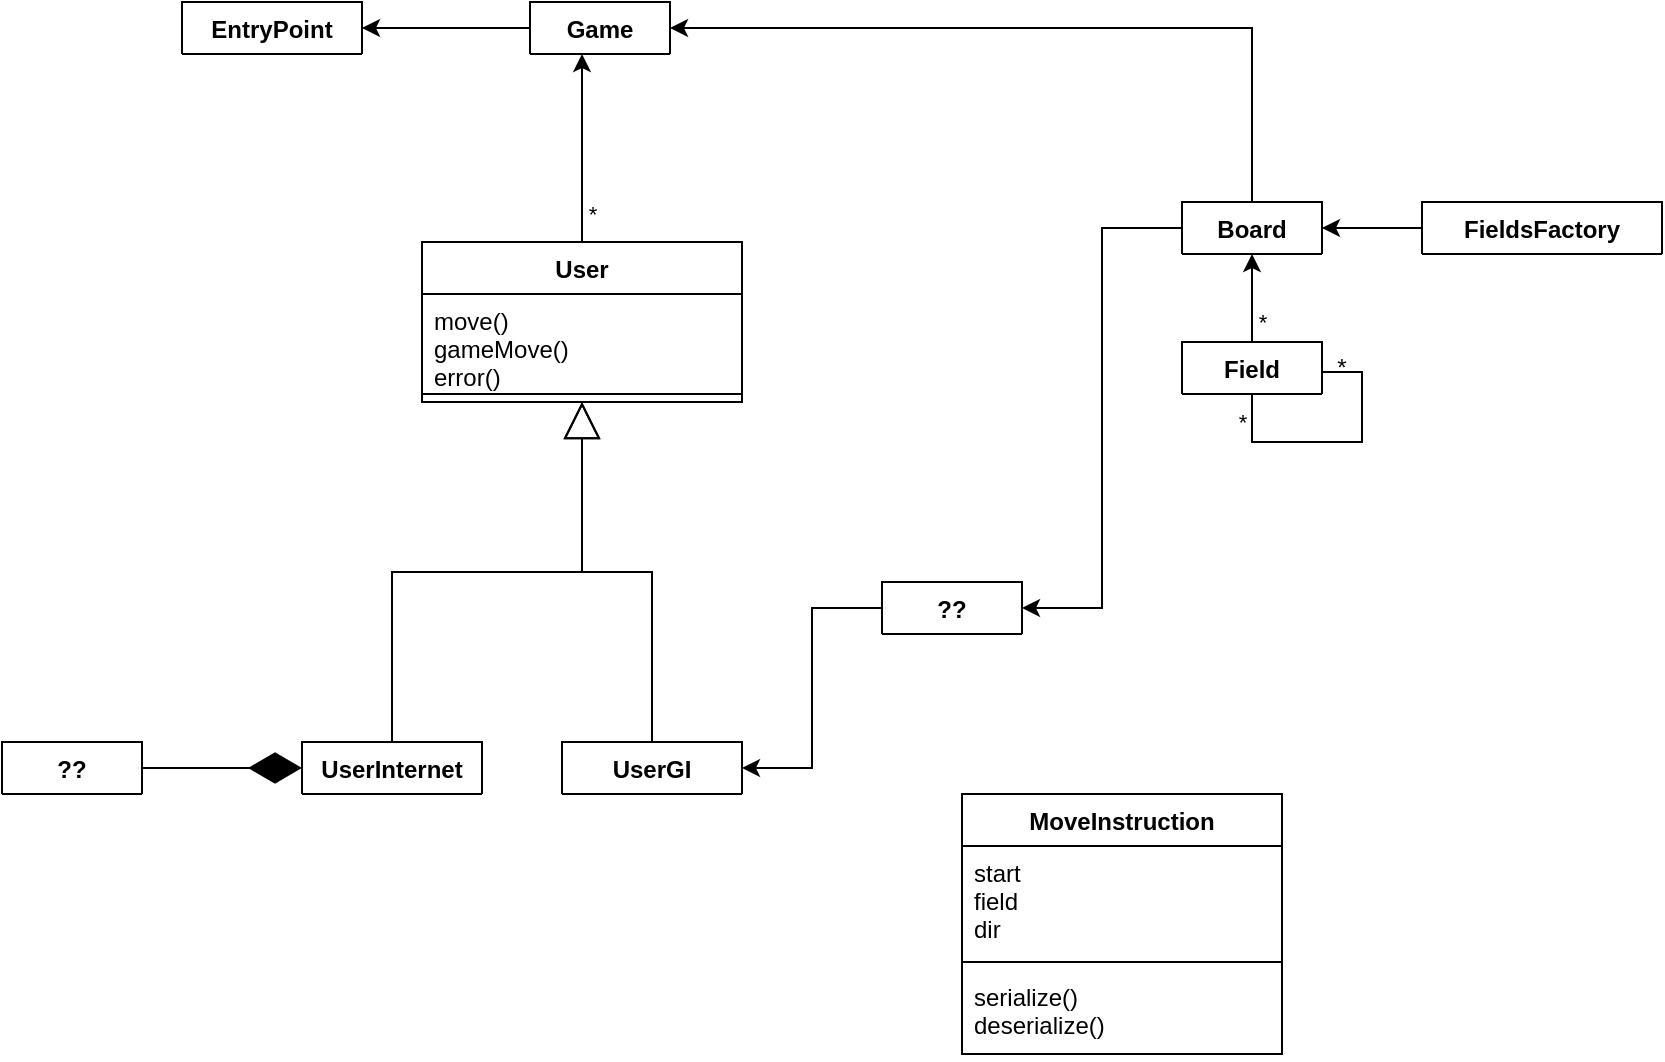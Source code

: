 <mxfile version="15.4.0" type="device"><diagram id="C5RBs43oDa-KdzZeNtuy" name="Page-1"><mxGraphModel dx="395" dy="227" grid="1" gridSize="10" guides="1" tooltips="1" connect="1" arrows="1" fold="1" page="1" pageScale="1" pageWidth="827" pageHeight="1169" math="0" shadow="0"><root><mxCell id="WIyWlLk6GJQsqaUBKTNV-0"/><mxCell id="WIyWlLk6GJQsqaUBKTNV-1" parent="WIyWlLk6GJQsqaUBKTNV-0"/><mxCell id="XcfyE9VCjiOIEWi233EB-8" style="edgeStyle=orthogonalEdgeStyle;rounded=0;orthogonalLoop=1;jettySize=auto;html=1;" parent="WIyWlLk6GJQsqaUBKTNV-1" source="XcfyE9VCjiOIEWi233EB-0" target="XcfyE9VCjiOIEWi233EB-4" edge="1"><mxGeometry relative="1" as="geometry"/></mxCell><mxCell id="XcfyE9VCjiOIEWi233EB-0" value="Game&#10;" style="swimlane;fontStyle=1;align=center;verticalAlign=top;childLayout=stackLayout;horizontal=1;startSize=26;horizontalStack=0;resizeParent=1;resizeParentMax=0;resizeLast=0;collapsible=1;marginBottom=0;" parent="WIyWlLk6GJQsqaUBKTNV-1" vertex="1" collapsed="1"><mxGeometry x="344" y="90" width="70" height="26" as="geometry"><mxRectangle x="330" y="340" width="160" height="86" as="alternateBounds"/></mxGeometry></mxCell><mxCell id="XcfyE9VCjiOIEWi233EB-1" value="+ field: type" style="text;strokeColor=none;fillColor=none;align=left;verticalAlign=top;spacingLeft=4;spacingRight=4;overflow=hidden;rotatable=0;points=[[0,0.5],[1,0.5]];portConstraint=eastwest;" parent="XcfyE9VCjiOIEWi233EB-0" vertex="1"><mxGeometry y="26" width="70" height="26" as="geometry"/></mxCell><mxCell id="XcfyE9VCjiOIEWi233EB-2" value="" style="line;strokeWidth=1;fillColor=none;align=left;verticalAlign=middle;spacingTop=-1;spacingLeft=3;spacingRight=3;rotatable=0;labelPosition=right;points=[];portConstraint=eastwest;" parent="XcfyE9VCjiOIEWi233EB-0" vertex="1"><mxGeometry y="52" width="70" height="8" as="geometry"/></mxCell><mxCell id="XcfyE9VCjiOIEWi233EB-3" value="+ method(type): type" style="text;strokeColor=none;fillColor=none;align=left;verticalAlign=top;spacingLeft=4;spacingRight=4;overflow=hidden;rotatable=0;points=[[0,0.5],[1,0.5]];portConstraint=eastwest;" parent="XcfyE9VCjiOIEWi233EB-0" vertex="1"><mxGeometry y="60" width="70" height="26" as="geometry"/></mxCell><mxCell id="XcfyE9VCjiOIEWi233EB-4" value="EntryPoint" style="swimlane;fontStyle=1;align=center;verticalAlign=top;childLayout=stackLayout;horizontal=1;startSize=26;horizontalStack=0;resizeParent=1;resizeParentMax=0;resizeLast=0;collapsible=1;marginBottom=0;" parent="WIyWlLk6GJQsqaUBKTNV-1" vertex="1" collapsed="1"><mxGeometry x="170" y="90" width="90" height="26" as="geometry"><mxRectangle x="330" y="340" width="160" height="86" as="alternateBounds"/></mxGeometry></mxCell><mxCell id="XcfyE9VCjiOIEWi233EB-5" value="+ field: type" style="text;strokeColor=none;fillColor=none;align=left;verticalAlign=top;spacingLeft=4;spacingRight=4;overflow=hidden;rotatable=0;points=[[0,0.5],[1,0.5]];portConstraint=eastwest;" parent="XcfyE9VCjiOIEWi233EB-4" vertex="1"><mxGeometry y="26" width="90" height="26" as="geometry"/></mxCell><mxCell id="XcfyE9VCjiOIEWi233EB-6" value="" style="line;strokeWidth=1;fillColor=none;align=left;verticalAlign=middle;spacingTop=-1;spacingLeft=3;spacingRight=3;rotatable=0;labelPosition=right;points=[];portConstraint=eastwest;" parent="XcfyE9VCjiOIEWi233EB-4" vertex="1"><mxGeometry y="52" width="90" height="8" as="geometry"/></mxCell><mxCell id="XcfyE9VCjiOIEWi233EB-7" value="+ method(type): type" style="text;strokeColor=none;fillColor=none;align=left;verticalAlign=top;spacingLeft=4;spacingRight=4;overflow=hidden;rotatable=0;points=[[0,0.5],[1,0.5]];portConstraint=eastwest;" parent="XcfyE9VCjiOIEWi233EB-4" vertex="1"><mxGeometry y="60" width="90" height="26" as="geometry"/></mxCell><mxCell id="XcfyE9VCjiOIEWi233EB-9" value="UserInternet" style="swimlane;fontStyle=1;align=center;verticalAlign=top;childLayout=stackLayout;horizontal=1;startSize=26;horizontalStack=0;resizeParent=1;resizeParentMax=0;resizeLast=0;collapsible=1;marginBottom=0;" parent="WIyWlLk6GJQsqaUBKTNV-1" vertex="1" collapsed="1"><mxGeometry x="230" y="460" width="90" height="26" as="geometry"><mxRectangle x="330" y="340" width="160" height="86" as="alternateBounds"/></mxGeometry></mxCell><mxCell id="XcfyE9VCjiOIEWi233EB-10" value="+ field: type" style="text;strokeColor=none;fillColor=none;align=left;verticalAlign=top;spacingLeft=4;spacingRight=4;overflow=hidden;rotatable=0;points=[[0,0.5],[1,0.5]];portConstraint=eastwest;" parent="XcfyE9VCjiOIEWi233EB-9" vertex="1"><mxGeometry y="26" width="90" height="26" as="geometry"/></mxCell><mxCell id="XcfyE9VCjiOIEWi233EB-11" value="" style="line;strokeWidth=1;fillColor=none;align=left;verticalAlign=middle;spacingTop=-1;spacingLeft=3;spacingRight=3;rotatable=0;labelPosition=right;points=[];portConstraint=eastwest;" parent="XcfyE9VCjiOIEWi233EB-9" vertex="1"><mxGeometry y="52" width="90" height="8" as="geometry"/></mxCell><mxCell id="XcfyE9VCjiOIEWi233EB-12" value="+ method(type): type" style="text;strokeColor=none;fillColor=none;align=left;verticalAlign=top;spacingLeft=4;spacingRight=4;overflow=hidden;rotatable=0;points=[[0,0.5],[1,0.5]];portConstraint=eastwest;" parent="XcfyE9VCjiOIEWi233EB-9" vertex="1"><mxGeometry y="60" width="90" height="26" as="geometry"/></mxCell><mxCell id="XcfyE9VCjiOIEWi233EB-23" value="*" style="edgeStyle=orthogonalEdgeStyle;rounded=0;orthogonalLoop=1;jettySize=auto;html=1;exitX=0.5;exitY=0;exitDx=0;exitDy=0;" parent="WIyWlLk6GJQsqaUBKTNV-1" source="XcfyE9VCjiOIEWi233EB-13" target="XcfyE9VCjiOIEWi233EB-0" edge="1"><mxGeometry x="-0.705" y="-5" relative="1" as="geometry"><Array as="points"><mxPoint x="370" y="170"/><mxPoint x="370" y="170"/></Array><mxPoint as="offset"/></mxGeometry></mxCell><mxCell id="XcfyE9VCjiOIEWi233EB-13" value="User" style="swimlane;fontStyle=1;align=center;verticalAlign=top;childLayout=stackLayout;horizontal=1;startSize=26;horizontalStack=0;resizeParent=1;resizeParentMax=0;resizeLast=0;collapsible=1;marginBottom=0;" parent="WIyWlLk6GJQsqaUBKTNV-1" vertex="1"><mxGeometry x="290" y="210" width="160" height="80" as="geometry"><mxRectangle x="290" y="280" width="90" height="76" as="alternateBounds"/></mxGeometry></mxCell><mxCell id="XcfyE9VCjiOIEWi233EB-16" value="move()&#10;gameMove()&#10;error()&#10;gameStart()&#10;" style="text;strokeColor=none;fillColor=none;align=left;verticalAlign=top;spacingLeft=4;spacingRight=4;overflow=hidden;rotatable=0;points=[[0,0.5],[1,0.5]];portConstraint=eastwest;" parent="XcfyE9VCjiOIEWi233EB-13" vertex="1"><mxGeometry y="26" width="160" height="46" as="geometry"/></mxCell><mxCell id="XcfyE9VCjiOIEWi233EB-15" value="" style="line;strokeWidth=1;fillColor=none;align=left;verticalAlign=middle;spacingTop=-1;spacingLeft=3;spacingRight=3;rotatable=0;labelPosition=right;points=[];portConstraint=eastwest;" parent="XcfyE9VCjiOIEWi233EB-13" vertex="1"><mxGeometry y="72" width="160" height="8" as="geometry"/></mxCell><mxCell id="XcfyE9VCjiOIEWi233EB-22" style="edgeStyle=orthogonalEdgeStyle;rounded=0;orthogonalLoop=1;jettySize=auto;html=1;" parent="WIyWlLk6GJQsqaUBKTNV-1" source="XcfyE9VCjiOIEWi233EB-17" target="XcfyE9VCjiOIEWi233EB-0" edge="1"><mxGeometry relative="1" as="geometry"><Array as="points"><mxPoint x="705" y="103"/></Array></mxGeometry></mxCell><mxCell id="tIirwBeK-lQJp2y4joIA-12" style="edgeStyle=orthogonalEdgeStyle;rounded=0;orthogonalLoop=1;jettySize=auto;html=1;entryX=1;entryY=0.5;entryDx=0;entryDy=0;" parent="WIyWlLk6GJQsqaUBKTNV-1" source="XcfyE9VCjiOIEWi233EB-17" target="tIirwBeK-lQJp2y4joIA-7" edge="1"><mxGeometry relative="1" as="geometry"/></mxCell><mxCell id="XcfyE9VCjiOIEWi233EB-17" value="Board" style="swimlane;fontStyle=1;align=center;verticalAlign=top;childLayout=stackLayout;horizontal=1;startSize=26;horizontalStack=0;resizeParent=1;resizeParentMax=0;resizeLast=0;collapsible=1;marginBottom=0;" parent="WIyWlLk6GJQsqaUBKTNV-1" vertex="1" collapsed="1"><mxGeometry x="670" y="190" width="70" height="26" as="geometry"><mxRectangle x="670" y="320" width="160" height="86" as="alternateBounds"/></mxGeometry></mxCell><mxCell id="XcfyE9VCjiOIEWi233EB-18" value="+ field: type" style="text;strokeColor=none;fillColor=none;align=left;verticalAlign=top;spacingLeft=4;spacingRight=4;overflow=hidden;rotatable=0;points=[[0,0.5],[1,0.5]];portConstraint=eastwest;" parent="XcfyE9VCjiOIEWi233EB-17" vertex="1"><mxGeometry y="26" width="70" height="26" as="geometry"/></mxCell><mxCell id="XcfyE9VCjiOIEWi233EB-19" value="" style="line;strokeWidth=1;fillColor=none;align=left;verticalAlign=middle;spacingTop=-1;spacingLeft=3;spacingRight=3;rotatable=0;labelPosition=right;points=[];portConstraint=eastwest;" parent="XcfyE9VCjiOIEWi233EB-17" vertex="1"><mxGeometry y="52" width="70" height="8" as="geometry"/></mxCell><mxCell id="XcfyE9VCjiOIEWi233EB-20" value="+ method(type): type" style="text;strokeColor=none;fillColor=none;align=left;verticalAlign=top;spacingLeft=4;spacingRight=4;overflow=hidden;rotatable=0;points=[[0,0.5],[1,0.5]];portConstraint=eastwest;" parent="XcfyE9VCjiOIEWi233EB-17" vertex="1"><mxGeometry y="60" width="70" height="26" as="geometry"/></mxCell><mxCell id="XcfyE9VCjiOIEWi233EB-33" value="*" style="edgeStyle=orthogonalEdgeStyle;rounded=0;orthogonalLoop=1;jettySize=auto;html=1;" parent="WIyWlLk6GJQsqaUBKTNV-1" source="XcfyE9VCjiOIEWi233EB-29" target="XcfyE9VCjiOIEWi233EB-17" edge="1"><mxGeometry x="-0.545" y="-5" relative="1" as="geometry"><mxPoint x="705.029" y="250" as="sourcePoint"/><mxPoint as="offset"/></mxGeometry></mxCell><mxCell id="IPY-sy3QyP1arxseONR--6" value="*" style="edgeStyle=orthogonalEdgeStyle;rounded=0;orthogonalLoop=1;jettySize=auto;html=1;endArrow=none;endFill=0;entryX=0.996;entryY=0.575;entryDx=0;entryDy=0;entryPerimeter=0;" edge="1" parent="WIyWlLk6GJQsqaUBKTNV-1" source="XcfyE9VCjiOIEWi233EB-29" target="XcfyE9VCjiOIEWi233EB-29"><mxGeometry x="-0.791" y="-5" relative="1" as="geometry"><mxPoint x="710" y="320" as="targetPoint"/><Array as="points"><mxPoint x="705" y="310"/><mxPoint x="760" y="310"/><mxPoint x="760" y="275"/></Array><mxPoint as="offset"/></mxGeometry></mxCell><mxCell id="XcfyE9VCjiOIEWi233EB-29" value="Field" style="swimlane;fontStyle=1;align=center;verticalAlign=top;childLayout=stackLayout;horizontal=1;startSize=26;horizontalStack=0;resizeParent=1;resizeParentMax=0;resizeLast=0;collapsible=1;marginBottom=0;" parent="WIyWlLk6GJQsqaUBKTNV-1" vertex="1" collapsed="1"><mxGeometry x="670" y="260" width="70" height="26" as="geometry"><mxRectangle x="330" y="340" width="160" height="86" as="alternateBounds"/></mxGeometry></mxCell><mxCell id="XcfyE9VCjiOIEWi233EB-30" value="+ field: type" style="text;strokeColor=none;fillColor=none;align=left;verticalAlign=top;spacingLeft=4;spacingRight=4;overflow=hidden;rotatable=0;points=[[0,0.5],[1,0.5]];portConstraint=eastwest;" parent="XcfyE9VCjiOIEWi233EB-29" vertex="1"><mxGeometry y="26" width="70" height="26" as="geometry"/></mxCell><mxCell id="XcfyE9VCjiOIEWi233EB-31" value="" style="line;strokeWidth=1;fillColor=none;align=left;verticalAlign=middle;spacingTop=-1;spacingLeft=3;spacingRight=3;rotatable=0;labelPosition=right;points=[];portConstraint=eastwest;" parent="XcfyE9VCjiOIEWi233EB-29" vertex="1"><mxGeometry y="52" width="70" height="8" as="geometry"/></mxCell><mxCell id="XcfyE9VCjiOIEWi233EB-32" value="+ method(type): type" style="text;strokeColor=none;fillColor=none;align=left;verticalAlign=top;spacingLeft=4;spacingRight=4;overflow=hidden;rotatable=0;points=[[0,0.5],[1,0.5]];portConstraint=eastwest;" parent="XcfyE9VCjiOIEWi233EB-29" vertex="1"><mxGeometry y="60" width="70" height="26" as="geometry"/></mxCell><mxCell id="KeguMIHWjgbogB_AbRvs-0" value="UserGI" style="swimlane;fontStyle=1;align=center;verticalAlign=top;childLayout=stackLayout;horizontal=1;startSize=26;horizontalStack=0;resizeParent=1;resizeParentMax=0;resizeLast=0;collapsible=1;marginBottom=0;" parent="WIyWlLk6GJQsqaUBKTNV-1" vertex="1" collapsed="1"><mxGeometry x="360" y="460" width="90" height="26" as="geometry"><mxRectangle x="330" y="340" width="160" height="86" as="alternateBounds"/></mxGeometry></mxCell><mxCell id="KeguMIHWjgbogB_AbRvs-1" value="+ field: type" style="text;strokeColor=none;fillColor=none;align=left;verticalAlign=top;spacingLeft=4;spacingRight=4;overflow=hidden;rotatable=0;points=[[0,0.5],[1,0.5]];portConstraint=eastwest;" parent="KeguMIHWjgbogB_AbRvs-0" vertex="1"><mxGeometry y="26" width="90" height="26" as="geometry"/></mxCell><mxCell id="KeguMIHWjgbogB_AbRvs-2" value="" style="line;strokeWidth=1;fillColor=none;align=left;verticalAlign=middle;spacingTop=-1;spacingLeft=3;spacingRight=3;rotatable=0;labelPosition=right;points=[];portConstraint=eastwest;" parent="KeguMIHWjgbogB_AbRvs-0" vertex="1"><mxGeometry y="52" width="90" height="8" as="geometry"/></mxCell><mxCell id="KeguMIHWjgbogB_AbRvs-3" value="+ method(type): type" style="text;strokeColor=none;fillColor=none;align=left;verticalAlign=top;spacingLeft=4;spacingRight=4;overflow=hidden;rotatable=0;points=[[0,0.5],[1,0.5]];portConstraint=eastwest;" parent="KeguMIHWjgbogB_AbRvs-0" vertex="1"><mxGeometry y="60" width="90" height="26" as="geometry"/></mxCell><mxCell id="KeguMIHWjgbogB_AbRvs-4" value="" style="endArrow=block;endSize=16;endFill=0;html=1;rounded=0;edgeStyle=orthogonalEdgeStyle;exitX=0.5;exitY=0;exitDx=0;exitDy=0;" parent="WIyWlLk6GJQsqaUBKTNV-1" source="KeguMIHWjgbogB_AbRvs-0" target="XcfyE9VCjiOIEWi233EB-13" edge="1"><mxGeometry x="0.125" width="160" relative="1" as="geometry"><mxPoint x="400" y="410" as="sourcePoint"/><mxPoint x="395" y="360" as="targetPoint"/><mxPoint as="offset"/></mxGeometry></mxCell><mxCell id="KeguMIHWjgbogB_AbRvs-5" value="" style="endArrow=block;endSize=16;endFill=0;html=1;rounded=0;edgeStyle=orthogonalEdgeStyle;exitX=0.5;exitY=0;exitDx=0;exitDy=0;" parent="WIyWlLk6GJQsqaUBKTNV-1" source="XcfyE9VCjiOIEWi233EB-9" target="XcfyE9VCjiOIEWi233EB-13" edge="1"><mxGeometry x="0.125" width="160" relative="1" as="geometry"><mxPoint x="370" y="460" as="sourcePoint"/><mxPoint x="370" y="356" as="targetPoint"/><mxPoint as="offset"/></mxGeometry></mxCell><mxCell id="tIirwBeK-lQJp2y4joIA-11" style="edgeStyle=orthogonalEdgeStyle;rounded=0;orthogonalLoop=1;jettySize=auto;html=1;entryX=1;entryY=0.5;entryDx=0;entryDy=0;" parent="WIyWlLk6GJQsqaUBKTNV-1" source="tIirwBeK-lQJp2y4joIA-7" target="KeguMIHWjgbogB_AbRvs-0" edge="1"><mxGeometry relative="1" as="geometry"/></mxCell><mxCell id="tIirwBeK-lQJp2y4joIA-7" value="??" style="swimlane;fontStyle=1;align=center;verticalAlign=top;childLayout=stackLayout;horizontal=1;startSize=26;horizontalStack=0;resizeParent=1;resizeParentMax=0;resizeLast=0;collapsible=1;marginBottom=0;" parent="WIyWlLk6GJQsqaUBKTNV-1" vertex="1" collapsed="1"><mxGeometry x="520" y="380" width="70" height="26" as="geometry"><mxRectangle x="670" y="320" width="160" height="86" as="alternateBounds"/></mxGeometry></mxCell><mxCell id="tIirwBeK-lQJp2y4joIA-8" value="+ field: type" style="text;strokeColor=none;fillColor=none;align=left;verticalAlign=top;spacingLeft=4;spacingRight=4;overflow=hidden;rotatable=0;points=[[0,0.5],[1,0.5]];portConstraint=eastwest;" parent="tIirwBeK-lQJp2y4joIA-7" vertex="1"><mxGeometry y="26" width="70" height="26" as="geometry"/></mxCell><mxCell id="tIirwBeK-lQJp2y4joIA-9" value="" style="line;strokeWidth=1;fillColor=none;align=left;verticalAlign=middle;spacingTop=-1;spacingLeft=3;spacingRight=3;rotatable=0;labelPosition=right;points=[];portConstraint=eastwest;" parent="tIirwBeK-lQJp2y4joIA-7" vertex="1"><mxGeometry y="52" width="70" height="8" as="geometry"/></mxCell><mxCell id="tIirwBeK-lQJp2y4joIA-10" value="+ method(type): type" style="text;strokeColor=none;fillColor=none;align=left;verticalAlign=top;spacingLeft=4;spacingRight=4;overflow=hidden;rotatable=0;points=[[0,0.5],[1,0.5]];portConstraint=eastwest;" parent="tIirwBeK-lQJp2y4joIA-7" vertex="1"><mxGeometry y="60" width="70" height="26" as="geometry"/></mxCell><mxCell id="tIirwBeK-lQJp2y4joIA-13" value="MoveInstruction" style="swimlane;fontStyle=1;align=center;verticalAlign=top;childLayout=stackLayout;horizontal=1;startSize=26;horizontalStack=0;resizeParent=1;resizeParentMax=0;resizeLast=0;collapsible=1;marginBottom=0;" parent="WIyWlLk6GJQsqaUBKTNV-1" vertex="1"><mxGeometry x="560" y="486" width="160" height="130" as="geometry"><mxRectangle x="560" y="486" width="120" height="26" as="alternateBounds"/></mxGeometry></mxCell><mxCell id="tIirwBeK-lQJp2y4joIA-14" value="start&#10;field&#10;dir" style="text;strokeColor=none;fillColor=none;align=left;verticalAlign=top;spacingLeft=4;spacingRight=4;overflow=hidden;rotatable=0;points=[[0,0.5],[1,0.5]];portConstraint=eastwest;" parent="tIirwBeK-lQJp2y4joIA-13" vertex="1"><mxGeometry y="26" width="160" height="54" as="geometry"/></mxCell><mxCell id="tIirwBeK-lQJp2y4joIA-15" value="" style="line;strokeWidth=1;fillColor=none;align=left;verticalAlign=middle;spacingTop=-1;spacingLeft=3;spacingRight=3;rotatable=0;labelPosition=right;points=[];portConstraint=eastwest;" parent="tIirwBeK-lQJp2y4joIA-13" vertex="1"><mxGeometry y="80" width="160" height="8" as="geometry"/></mxCell><mxCell id="tIirwBeK-lQJp2y4joIA-16" value="serialize()&#10;deserialize()" style="text;strokeColor=none;fillColor=none;align=left;verticalAlign=top;spacingLeft=4;spacingRight=4;overflow=hidden;rotatable=0;points=[[0,0.5],[1,0.5]];portConstraint=eastwest;" parent="tIirwBeK-lQJp2y4joIA-13" vertex="1"><mxGeometry y="88" width="160" height="42" as="geometry"/></mxCell><mxCell id="tIirwBeK-lQJp2y4joIA-17" value="??" style="swimlane;fontStyle=1;align=center;verticalAlign=top;childLayout=stackLayout;horizontal=1;startSize=26;horizontalStack=0;resizeParent=1;resizeParentMax=0;resizeLast=0;collapsible=1;marginBottom=0;" parent="WIyWlLk6GJQsqaUBKTNV-1" vertex="1" collapsed="1"><mxGeometry x="80" y="460" width="70" height="26" as="geometry"><mxRectangle x="670" y="320" width="160" height="86" as="alternateBounds"/></mxGeometry></mxCell><mxCell id="tIirwBeK-lQJp2y4joIA-18" value="+ field: type" style="text;strokeColor=none;fillColor=none;align=left;verticalAlign=top;spacingLeft=4;spacingRight=4;overflow=hidden;rotatable=0;points=[[0,0.5],[1,0.5]];portConstraint=eastwest;" parent="tIirwBeK-lQJp2y4joIA-17" vertex="1"><mxGeometry y="26" width="70" height="26" as="geometry"/></mxCell><mxCell id="tIirwBeK-lQJp2y4joIA-19" value="" style="line;strokeWidth=1;fillColor=none;align=left;verticalAlign=middle;spacingTop=-1;spacingLeft=3;spacingRight=3;rotatable=0;labelPosition=right;points=[];portConstraint=eastwest;" parent="tIirwBeK-lQJp2y4joIA-17" vertex="1"><mxGeometry y="52" width="70" height="8" as="geometry"/></mxCell><mxCell id="tIirwBeK-lQJp2y4joIA-20" value="+ method(type): type" style="text;strokeColor=none;fillColor=none;align=left;verticalAlign=top;spacingLeft=4;spacingRight=4;overflow=hidden;rotatable=0;points=[[0,0.5],[1,0.5]];portConstraint=eastwest;" parent="tIirwBeK-lQJp2y4joIA-17" vertex="1"><mxGeometry y="60" width="70" height="26" as="geometry"/></mxCell><mxCell id="tIirwBeK-lQJp2y4joIA-21" value="" style="endArrow=diamondThin;endFill=1;endSize=24;html=1;rounded=0;edgeStyle=orthogonalEdgeStyle;entryX=0;entryY=0.5;entryDx=0;entryDy=0;exitX=1;exitY=0.5;exitDx=0;exitDy=0;" parent="WIyWlLk6GJQsqaUBKTNV-1" source="tIirwBeK-lQJp2y4joIA-17" target="XcfyE9VCjiOIEWi233EB-9" edge="1"><mxGeometry width="160" relative="1" as="geometry"><mxPoint x="60" y="430" as="sourcePoint"/><mxPoint x="220" y="430" as="targetPoint"/></mxGeometry></mxCell><mxCell id="IPY-sy3QyP1arxseONR--5" style="edgeStyle=orthogonalEdgeStyle;rounded=0;orthogonalLoop=1;jettySize=auto;html=1;" edge="1" parent="WIyWlLk6GJQsqaUBKTNV-1" source="IPY-sy3QyP1arxseONR--1" target="XcfyE9VCjiOIEWi233EB-17"><mxGeometry relative="1" as="geometry"/></mxCell><mxCell id="IPY-sy3QyP1arxseONR--1" value="FieldsFactory" style="swimlane;fontStyle=1;align=center;verticalAlign=top;childLayout=stackLayout;horizontal=1;startSize=26;horizontalStack=0;resizeParent=1;resizeParentMax=0;resizeLast=0;collapsible=1;marginBottom=0;" vertex="1" collapsed="1" parent="WIyWlLk6GJQsqaUBKTNV-1"><mxGeometry x="790" y="190" width="120" height="26" as="geometry"><mxRectangle x="670" y="320" width="160" height="86" as="alternateBounds"/></mxGeometry></mxCell><mxCell id="IPY-sy3QyP1arxseONR--2" value="+ field: type" style="text;strokeColor=none;fillColor=none;align=left;verticalAlign=top;spacingLeft=4;spacingRight=4;overflow=hidden;rotatable=0;points=[[0,0.5],[1,0.5]];portConstraint=eastwest;" vertex="1" parent="IPY-sy3QyP1arxseONR--1"><mxGeometry y="26" width="120" height="26" as="geometry"/></mxCell><mxCell id="IPY-sy3QyP1arxseONR--3" value="" style="line;strokeWidth=1;fillColor=none;align=left;verticalAlign=middle;spacingTop=-1;spacingLeft=3;spacingRight=3;rotatable=0;labelPosition=right;points=[];portConstraint=eastwest;" vertex="1" parent="IPY-sy3QyP1arxseONR--1"><mxGeometry y="52" width="120" height="8" as="geometry"/></mxCell><mxCell id="IPY-sy3QyP1arxseONR--4" value="+ method(type): type" style="text;strokeColor=none;fillColor=none;align=left;verticalAlign=top;spacingLeft=4;spacingRight=4;overflow=hidden;rotatable=0;points=[[0,0.5],[1,0.5]];portConstraint=eastwest;" vertex="1" parent="IPY-sy3QyP1arxseONR--1"><mxGeometry y="60" width="120" height="26" as="geometry"/></mxCell><mxCell id="IPY-sy3QyP1arxseONR--10" value="*" style="text;html=1;strokeColor=none;fillColor=none;align=center;verticalAlign=middle;whiteSpace=wrap;rounded=0;" vertex="1" parent="WIyWlLk6GJQsqaUBKTNV-1"><mxGeometry x="720" y="258" width="60" height="30" as="geometry"/></mxCell></root></mxGraphModel></diagram></mxfile>